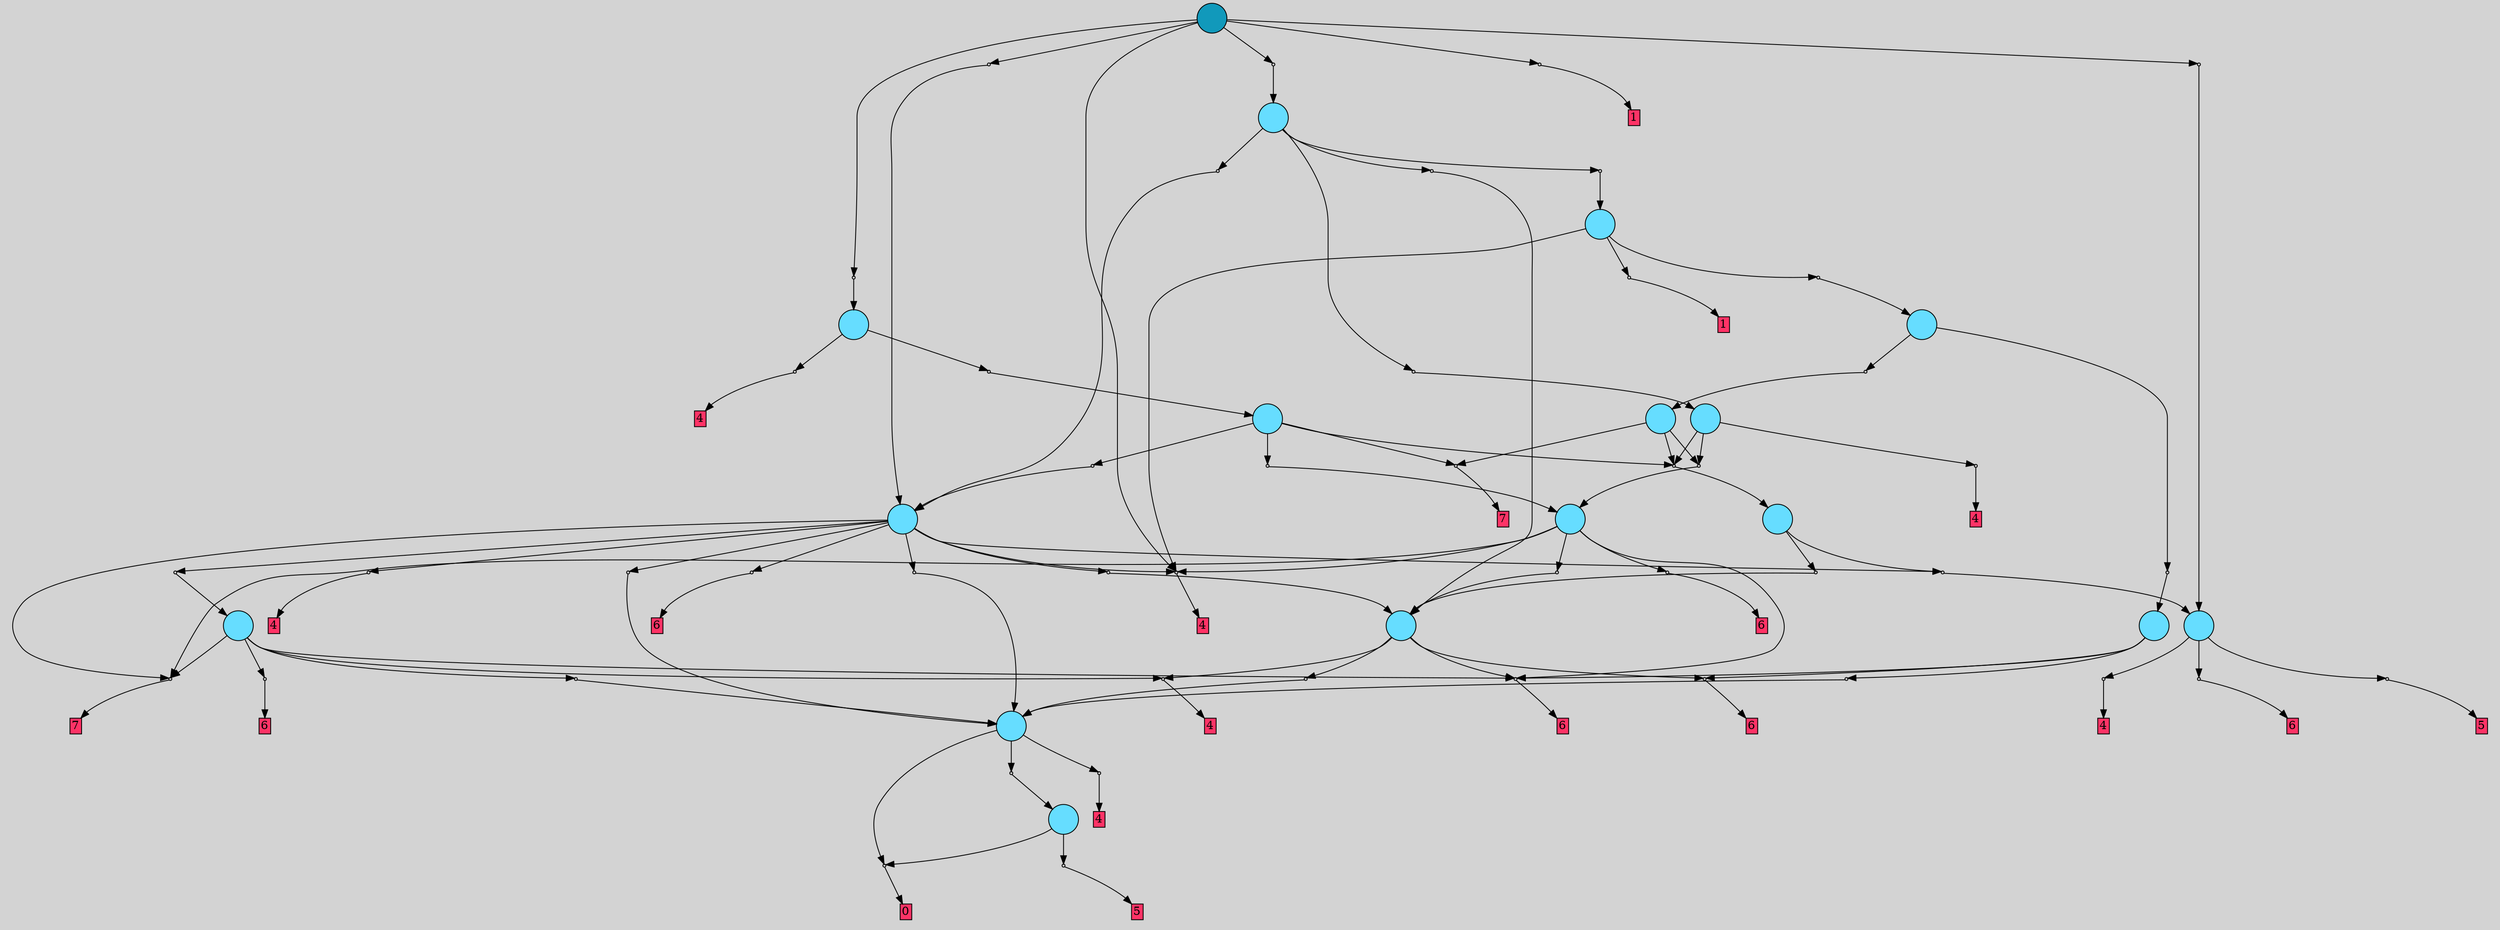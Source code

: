 // File exported with GEGELATI v1.3.1
// On the 2024-04-17 17:26:18
// With the File::TPGGraphDotExporter
digraph{
	graph[pad = "0.212, 0.055" bgcolor = lightgray]
	node[shape=circle style = filled label = ""]
		T0 [fillcolor="#66ddff"]
		T1 [fillcolor="#66ddff"]
		T2 [fillcolor="#66ddff"]
		T3 [fillcolor="#66ddff"]
		T4 [fillcolor="#66ddff"]
		T5 [fillcolor="#66ddff"]
		T6 [fillcolor="#66ddff"]
		T7 [fillcolor="#66ddff"]
		T8 [fillcolor="#66ddff"]
		T9 [fillcolor="#66ddff"]
		T10 [fillcolor="#66ddff"]
		T11 [fillcolor="#66ddff"]
		T12 [fillcolor="#66ddff"]
		T13 [fillcolor="#66ddff"]
		T14 [fillcolor="#66ddff"]
		T15 [fillcolor="#66ddff"]
		T16 [fillcolor="#1199bb"]
		P0 [fillcolor="#cccccc" shape=point] //
		I0 [shape=box style=invis label="4|0&2|6#1|1#1|2#4|2&#92;n"]
		P0 -> I0[style=invis]
		A0 [fillcolor="#ff3366" shape=box margin=0.03 width=0 height=0 label="5"]
		T0 -> P0 -> A0
		P1 [fillcolor="#cccccc" shape=point] //
		I1 [shape=box style=invis label=""]
		P1 -> I1[style=invis]
		A1 [fillcolor="#ff3366" shape=box margin=0.03 width=0 height=0 label="0"]
		T0 -> P1 -> A1
		P2 [fillcolor="#cccccc" shape=point] //
		I2 [shape=box style=invis label="2|0&4|0#3|1#3|3#0|6&#92;n"]
		P2 -> I2[style=invis]
		T1 -> P2 -> T0
		P3 [fillcolor="#cccccc" shape=point] //
		I3 [shape=box style=invis label="4|0&4|0#4|5#1|6#3|0&#92;n"]
		P3 -> I3[style=invis]
		A2 [fillcolor="#ff3366" shape=box margin=0.03 width=0 height=0 label="4"]
		T1 -> P3 -> A2
		T1 -> P1
		P4 [fillcolor="#cccccc" shape=point] //
		I4 [shape=box style=invis label="0|0&3|7#2|1#0|0#1|7&#92;n"]
		P4 -> I4[style=invis]
		A3 [fillcolor="#ff3366" shape=box margin=0.03 width=0 height=0 label="5"]
		T2 -> P4 -> A3
		P5 [fillcolor="#cccccc" shape=point] //
		I5 [shape=box style=invis label="4|0&4|0#4|5#1|6#3|0&#92;n"]
		P5 -> I5[style=invis]
		A4 [fillcolor="#ff3366" shape=box margin=0.03 width=0 height=0 label="4"]
		T2 -> P5 -> A4
		P6 [fillcolor="#cccccc" shape=point] //
		I6 [shape=box style=invis label="5|0&3|6#2|1#4|1#0|4&#92;n"]
		P6 -> I6[style=invis]
		A5 [fillcolor="#ff3366" shape=box margin=0.03 width=0 height=0 label="6"]
		T2 -> P6 -> A5
		P7 [fillcolor="#cccccc" shape=point] //
		I7 [shape=box style=invis label="1|0&1|6#4|0#3|1#3|1&#92;n"]
		P7 -> I7[style=invis]
		A6 [fillcolor="#ff3366" shape=box margin=0.03 width=0 height=0 label="4"]
		T3 -> P7 -> A6
		P8 [fillcolor="#cccccc" shape=point] //
		I8 [shape=box style=invis label="2|0&3|5#4|3#1|0#1|7&#92;n"]
		P8 -> I8[style=invis]
		T3 -> P8 -> T1
		P9 [fillcolor="#cccccc" shape=point] //
		I9 [shape=box style=invis label="7|0&3|7#1|3#4|0#1|4&#92;n"]
		P9 -> I9[style=invis]
		A7 [fillcolor="#ff3366" shape=box margin=0.03 width=0 height=0 label="6"]
		T3 -> P9 -> A7
		P10 [fillcolor="#cccccc" shape=point] //
		I10 [shape=box style=invis label="1|1&4|7#2|0#3|1#3|7&#92;n1|0&0|1#3|3#2|6#3|3&#92;n"]
		P10 -> I10[style=invis]
		A8 [fillcolor="#ff3366" shape=box margin=0.03 width=0 height=0 label="6"]
		T3 -> P10 -> A8
		T4 -> P10
		P11 [fillcolor="#cccccc" shape=point] //
		I11 [shape=box style=invis label="2|0&3|5#4|3#1|0#1|7&#92;n"]
		P11 -> I11[style=invis]
		T4 -> P11 -> T1
		T4 -> P9
		T5 -> P7
		P12 [fillcolor="#cccccc" shape=point] //
		I12 [shape=box style=invis label="1|0&4|1#2|3#2|6#3|0&#92;n"]
		P12 -> I12[style=invis]
		A9 [fillcolor="#ff3366" shape=box margin=0.03 width=0 height=0 label="6"]
		T5 -> P12 -> A9
		P13 [fillcolor="#cccccc" shape=point] //
		I13 [shape=box style=invis label="4|0&4|3#1|1#4|3#4|6&#92;n"]
		P13 -> I13[style=invis]
		A10 [fillcolor="#ff3366" shape=box margin=0.03 width=0 height=0 label="7"]
		T5 -> P13 -> A10
		P14 [fillcolor="#cccccc" shape=point] //
		I14 [shape=box style=invis label="2|0&3|5#4|3#1|0#1|7&#92;n"]
		P14 -> I14[style=invis]
		T5 -> P14 -> T1
		T5 -> P10
		P15 [fillcolor="#cccccc" shape=point] //
		I15 [shape=box style=invis label="7|0&3|7#1|3#4|0#1|4&#92;n"]
		P15 -> I15[style=invis]
		A11 [fillcolor="#ff3366" shape=box margin=0.03 width=0 height=0 label="6"]
		T6 -> P15 -> A11
		P16 [fillcolor="#cccccc" shape=point] //
		I16 [shape=box style=invis label="1|0&1|6#4|0#3|1#3|1&#92;n"]
		P16 -> I16[style=invis]
		A12 [fillcolor="#ff3366" shape=box margin=0.03 width=0 height=0 label="4"]
		T6 -> P16 -> A12
		P17 [fillcolor="#cccccc" shape=point] //
		I17 [shape=box style=invis label="2|0&3|5#4|3#1|0#1|7&#92;n"]
		P17 -> I17[style=invis]
		T6 -> P17 -> T3
		T6 -> P13
		T6 -> P10
		P18 [fillcolor="#cccccc" shape=point] //
		I18 [shape=box style=invis label="6|3&1|3#4|0#2|6#2|4&#92;n2|0&3|5#0|3#1|0#1|7&#92;n"]
		P18 -> I18[style=invis]
		T7 -> P18 -> T3
		P19 [fillcolor="#cccccc" shape=point] //
		I19 [shape=box style=invis label="6|0&3|2#2|5#0|4#1|2&#92;n"]
		P19 -> I19[style=invis]
		T7 -> P19 -> T2
		P20 [fillcolor="#cccccc" shape=point] //
		I20 [shape=box style=invis label="2|0&3|5#4|3#0|0#1|7&#92;n"]
		P20 -> I20[style=invis]
		T8 -> P20 -> T1
		T8 -> P16
		P21 [fillcolor="#cccccc" shape=point] //
		I21 [shape=box style=invis label="2|0&3|2#2|3#1|0#1|7&#92;n"]
		P21 -> I21[style=invis]
		T8 -> P21 -> T3
		T8 -> P13
		P22 [fillcolor="#cccccc" shape=point] //
		I22 [shape=box style=invis label="7|0&2|6#0|4#3|5#4|1&#92;n"]
		P22 -> I22[style=invis]
		T8 -> P22 -> T5
		P23 [fillcolor="#cccccc" shape=point] //
		I23 [shape=box style=invis label="4|4&4|6#1|6#4|4#4|0&#92;n0|5&2|3#1|7#2|0#2|5&#92;n2|0&0|4#0|5#0|4#4|7&#92;n"]
		P23 -> I23[style=invis]
		A13 [fillcolor="#ff3366" shape=box margin=0.03 width=0 height=0 label="4"]
		T8 -> P23 -> A13
		T8 -> P19
		P24 [fillcolor="#cccccc" shape=point] //
		I24 [shape=box style=invis label="1|0&3|5#4|3#1|0#1|7&#92;n"]
		P24 -> I24[style=invis]
		T8 -> P24 -> T1
		P25 [fillcolor="#cccccc" shape=point] //
		I25 [shape=box style=invis label="7|0&3|7#1|3#4|0#1|4&#92;n"]
		P25 -> I25[style=invis]
		A14 [fillcolor="#ff3366" shape=box margin=0.03 width=0 height=0 label="6"]
		T8 -> P25 -> A14
		P26 [fillcolor="#cccccc" shape=point] //
		I26 [shape=box style=invis label="1|0&4|2#1|1#4|4#2|2&#92;n"]
		P26 -> I26[style=invis]
		T9 -> P26 -> T6
		P27 [fillcolor="#cccccc" shape=point] //
		I27 [shape=box style=invis label="6|0&3|2#1|5#0|4#1|2&#92;n"]
		P27 -> I27[style=invis]
		T9 -> P27 -> T7
		P28 [fillcolor="#cccccc" shape=point] //
		I28 [shape=box style=invis label="1|0&1|0#4|0#3|1#3|1&#92;n"]
		P28 -> I28[style=invis]
		A15 [fillcolor="#ff3366" shape=box margin=0.03 width=0 height=0 label="4"]
		T9 -> P28 -> A15
		P29 [fillcolor="#cccccc" shape=point] //
		I29 [shape=box style=invis label="0|5&4|3#4|4#4|0#2|4&#92;n0|0&0|5#3|3#3|5#2|5&#92;n"]
		P29 -> I29[style=invis]
		A16 [fillcolor="#ff3366" shape=box margin=0.03 width=0 height=0 label="7"]
		T10 -> P29 -> A16
		T10 -> P26
		T10 -> P27
		T11 -> P29
		P30 [fillcolor="#cccccc" shape=point] //
		I30 [shape=box style=invis label="1|0&4|2#1|1#4|4#2|2&#92;n"]
		P30 -> I30[style=invis]
		T11 -> P30 -> T6
		T11 -> P27
		P31 [fillcolor="#cccccc" shape=point] //
		I31 [shape=box style=invis label="3|3&1|0#0|2#1|2#3|2&#92;n6|7&2|2#3|7#1|0#2|5&#92;n4|0&0|7#0|3#2|2#4|6&#92;n"]
		P31 -> I31[style=invis]
		T11 -> P31 -> T8
		P32 [fillcolor="#cccccc" shape=point] //
		I32 [shape=box style=invis label="1|0&1|5#4|1#0|5#0|5&#92;n"]
		P32 -> I32[style=invis]
		T12 -> P32 -> T4
		P33 [fillcolor="#cccccc" shape=point] //
		I33 [shape=box style=invis label="2|0&1|1#4|4#0|0#4|0&#92;n"]
		P33 -> I33[style=invis]
		T12 -> P33 -> T10
		T13 -> P16
		P34 [fillcolor="#cccccc" shape=point] //
		I34 [shape=box style=invis label="3|0&4|0#2|1#3|2#3|5&#92;n"]
		P34 -> I34[style=invis]
		A17 [fillcolor="#ff3366" shape=box margin=0.03 width=0 height=0 label="1"]
		T13 -> P34 -> A17
		P35 [fillcolor="#cccccc" shape=point] //
		I35 [shape=box style=invis label="1|0&4|2#1|1#4|4#2|2&#92;n"]
		P35 -> I35[style=invis]
		T13 -> P35 -> T12
		P36 [fillcolor="#cccccc" shape=point] //
		I36 [shape=box style=invis label="3|3&1|0#0|2#1|2#3|2&#92;n6|7&2|2#3|7#1|0#2|5&#92;n4|0&0|7#0|3#2|2#4|6&#92;n"]
		P36 -> I36[style=invis]
		T14 -> P36 -> T8
		P37 [fillcolor="#cccccc" shape=point] //
		I37 [shape=box style=invis label="7|0&3|6#2|3#0|0#4|7&#92;n"]
		P37 -> I37[style=invis]
		T14 -> P37 -> T3
		P38 [fillcolor="#cccccc" shape=point] //
		I38 [shape=box style=invis label="1|0&1|5#4|1#0|5#0|5&#92;n"]
		P38 -> I38[style=invis]
		T14 -> P38 -> T9
		P39 [fillcolor="#cccccc" shape=point] //
		I39 [shape=box style=invis label="2|0&2|6#4|6#1|1#2|6&#92;n"]
		P39 -> I39[style=invis]
		T14 -> P39 -> T13
		P40 [fillcolor="#cccccc" shape=point] //
		I40 [shape=box style=invis label="0|7&4|3#2|4#0|6#2|5&#92;n2|0&0|7#4|4#3|6#4|4&#92;n"]
		P40 -> I40[style=invis]
		T15 -> P40 -> T11
		P41 [fillcolor="#cccccc" shape=point] //
		I41 [shape=box style=invis label="3|0&2|1#2|3#4|1#2|2&#92;n"]
		P41 -> I41[style=invis]
		A18 [fillcolor="#ff3366" shape=box margin=0.03 width=0 height=0 label="4"]
		T15 -> P41 -> A18
		P42 [fillcolor="#cccccc" shape=point] //
		I42 [shape=box style=invis label="0|5&4|3#4|4#4|3#2|4&#92;n0|0&0|5#3|3#3|5#2|5&#92;n"]
		P42 -> I42[style=invis]
		T16 -> P42 -> T15
		P43 [fillcolor="#cccccc" shape=point] //
		I43 [shape=box style=invis label="3|3&1|0#0|2#1|2#3|2&#92;n6|7&2|6#3|7#1|0#2|5&#92;n4|0&0|7#0|3#2|2#4|6&#92;n"]
		P43 -> I43[style=invis]
		T16 -> P43 -> T8
		P44 [fillcolor="#cccccc" shape=point] //
		I44 [shape=box style=invis label="1|0&1|5#4|1#0|5#0|5&#92;n"]
		P44 -> I44[style=invis]
		T16 -> P44 -> T14
		P45 [fillcolor="#cccccc" shape=point] //
		I45 [shape=box style=invis label="7|0&1|2#4|2#0|3#2|4&#92;n"]
		P45 -> I45[style=invis]
		A19 [fillcolor="#ff3366" shape=box margin=0.03 width=0 height=0 label="1"]
		T16 -> P45 -> A19
		T16 -> P16
		P46 [fillcolor="#cccccc" shape=point] //
		I46 [shape=box style=invis label="7|0&2|4#3|6#4|6#2|3&#92;n"]
		P46 -> I46[style=invis]
		T16 -> P46 -> T2
		{ rank= same T16 }
}
